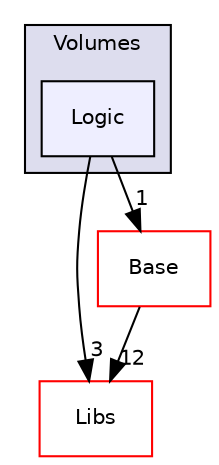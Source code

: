 digraph "Modules/Loadable/Volumes/Logic" {
  bgcolor=transparent;
  compound=true
  node [ fontsize="10", fontname="Helvetica"];
  edge [ labelfontsize="10", labelfontname="Helvetica"];
  subgraph clusterdir_7e66b5ba9bf1f6ef143fe0ed8fb244d9 {
    graph [ bgcolor="#ddddee", pencolor="black", label="Volumes" fontname="Helvetica", fontsize="10", URL="dir_7e66b5ba9bf1f6ef143fe0ed8fb244d9.html"]
  dir_cdf32e9718037f754aa71e142e7ec7c2 [shape=box, label="Logic", style="filled", fillcolor="#eeeeff", pencolor="black", URL="dir_cdf32e9718037f754aa71e142e7ec7c2.html"];
  }
  dir_6e6cb9563333489fde7459b1f95e59a5 [shape=box label="Libs" color="red" URL="dir_6e6cb9563333489fde7459b1f95e59a5.html"];
  dir_628593db0cdce5a76fb85526ae5aa762 [shape=box label="Base" color="red" URL="dir_628593db0cdce5a76fb85526ae5aa762.html"];
  dir_cdf32e9718037f754aa71e142e7ec7c2->dir_6e6cb9563333489fde7459b1f95e59a5 [headlabel="3", labeldistance=1.5 headhref="dir_000133_000012.html"];
  dir_cdf32e9718037f754aa71e142e7ec7c2->dir_628593db0cdce5a76fb85526ae5aa762 [headlabel="1", labeldistance=1.5 headhref="dir_000133_000002.html"];
  dir_628593db0cdce5a76fb85526ae5aa762->dir_6e6cb9563333489fde7459b1f95e59a5 [headlabel="12", labeldistance=1.5 headhref="dir_000002_000012.html"];
}
